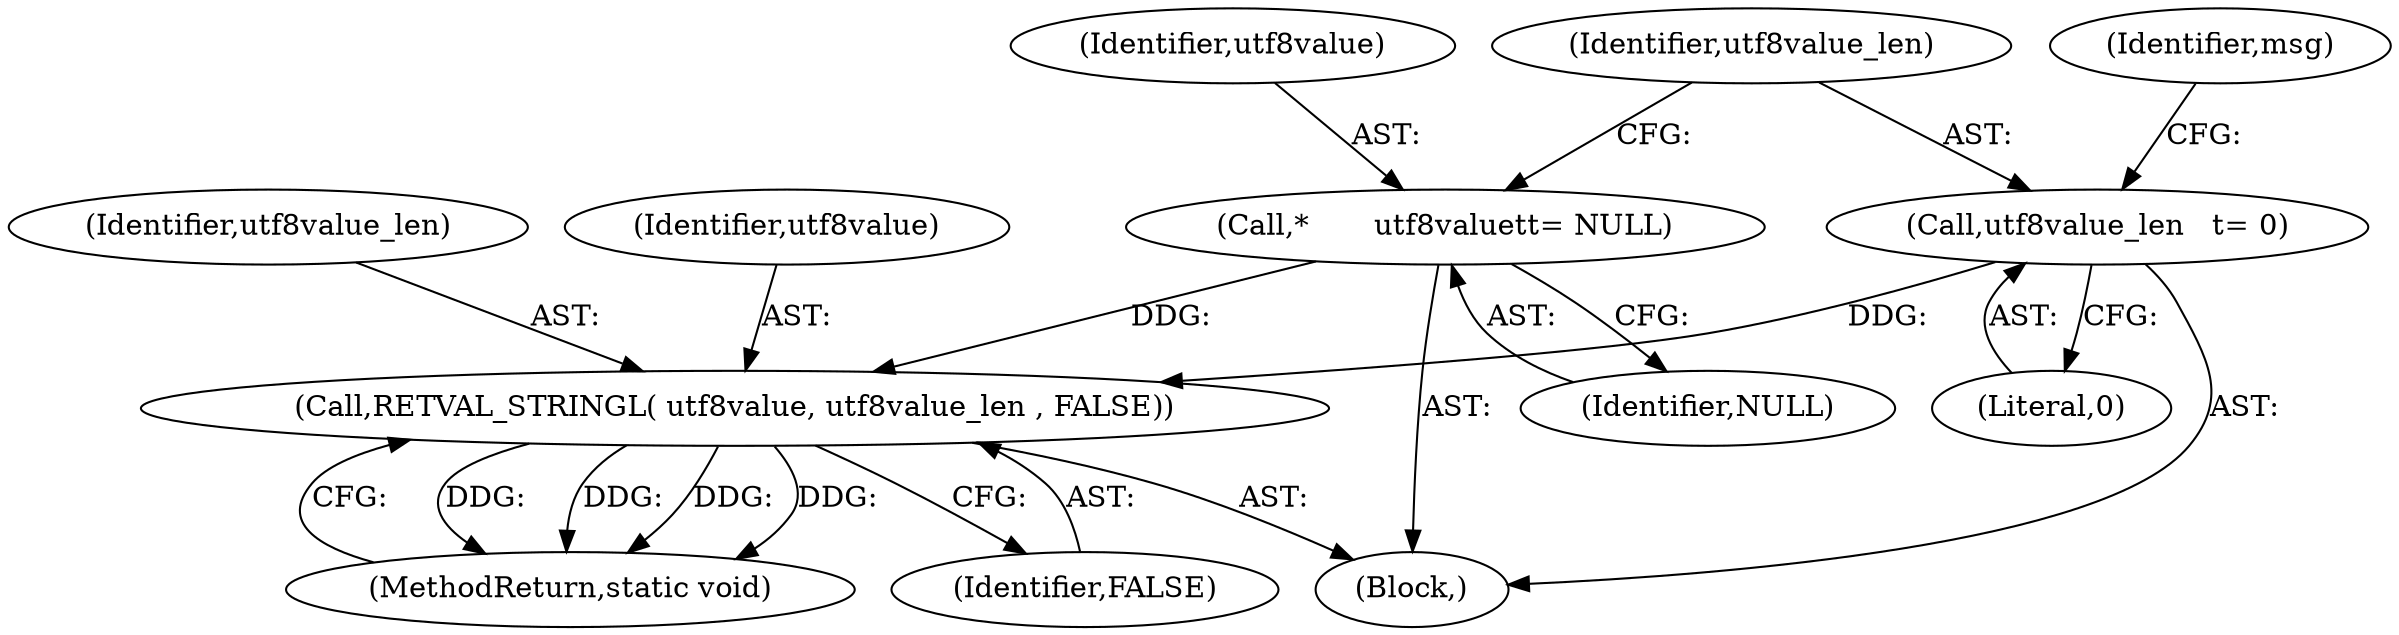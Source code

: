 digraph "0_php-src_97eff7eb57fc2320c267a949cffd622c38712484?w=1_21@pointer" {
"1000436" [label="(Call,RETVAL_STRINGL( utf8value, utf8value_len , FALSE))"];
"1000153" [label="(Call,*       utf8value\t\t= NULL)"];
"1000157" [label="(Call,utf8value_len   \t= 0)"];
"1000155" [label="(Identifier,NULL)"];
"1000154" [label="(Identifier,utf8value)"];
"1000438" [label="(Identifier,utf8value_len)"];
"1000153" [label="(Call,*       utf8value\t\t= NULL)"];
"1000158" [label="(Identifier,utf8value_len)"];
"1000439" [label="(Identifier,FALSE)"];
"1000440" [label="(MethodReturn,static void)"];
"1000159" [label="(Literal,0)"];
"1000436" [label="(Call,RETVAL_STRINGL( utf8value, utf8value_len , FALSE))"];
"1000157" [label="(Call,utf8value_len   \t= 0)"];
"1000111" [label="(Block,)"];
"1000162" [label="(Identifier,msg)"];
"1000437" [label="(Identifier,utf8value)"];
"1000436" -> "1000111"  [label="AST: "];
"1000436" -> "1000439"  [label="CFG: "];
"1000437" -> "1000436"  [label="AST: "];
"1000438" -> "1000436"  [label="AST: "];
"1000439" -> "1000436"  [label="AST: "];
"1000440" -> "1000436"  [label="CFG: "];
"1000436" -> "1000440"  [label="DDG: "];
"1000436" -> "1000440"  [label="DDG: "];
"1000436" -> "1000440"  [label="DDG: "];
"1000436" -> "1000440"  [label="DDG: "];
"1000153" -> "1000436"  [label="DDG: "];
"1000157" -> "1000436"  [label="DDG: "];
"1000153" -> "1000111"  [label="AST: "];
"1000153" -> "1000155"  [label="CFG: "];
"1000154" -> "1000153"  [label="AST: "];
"1000155" -> "1000153"  [label="AST: "];
"1000158" -> "1000153"  [label="CFG: "];
"1000157" -> "1000111"  [label="AST: "];
"1000157" -> "1000159"  [label="CFG: "];
"1000158" -> "1000157"  [label="AST: "];
"1000159" -> "1000157"  [label="AST: "];
"1000162" -> "1000157"  [label="CFG: "];
}
